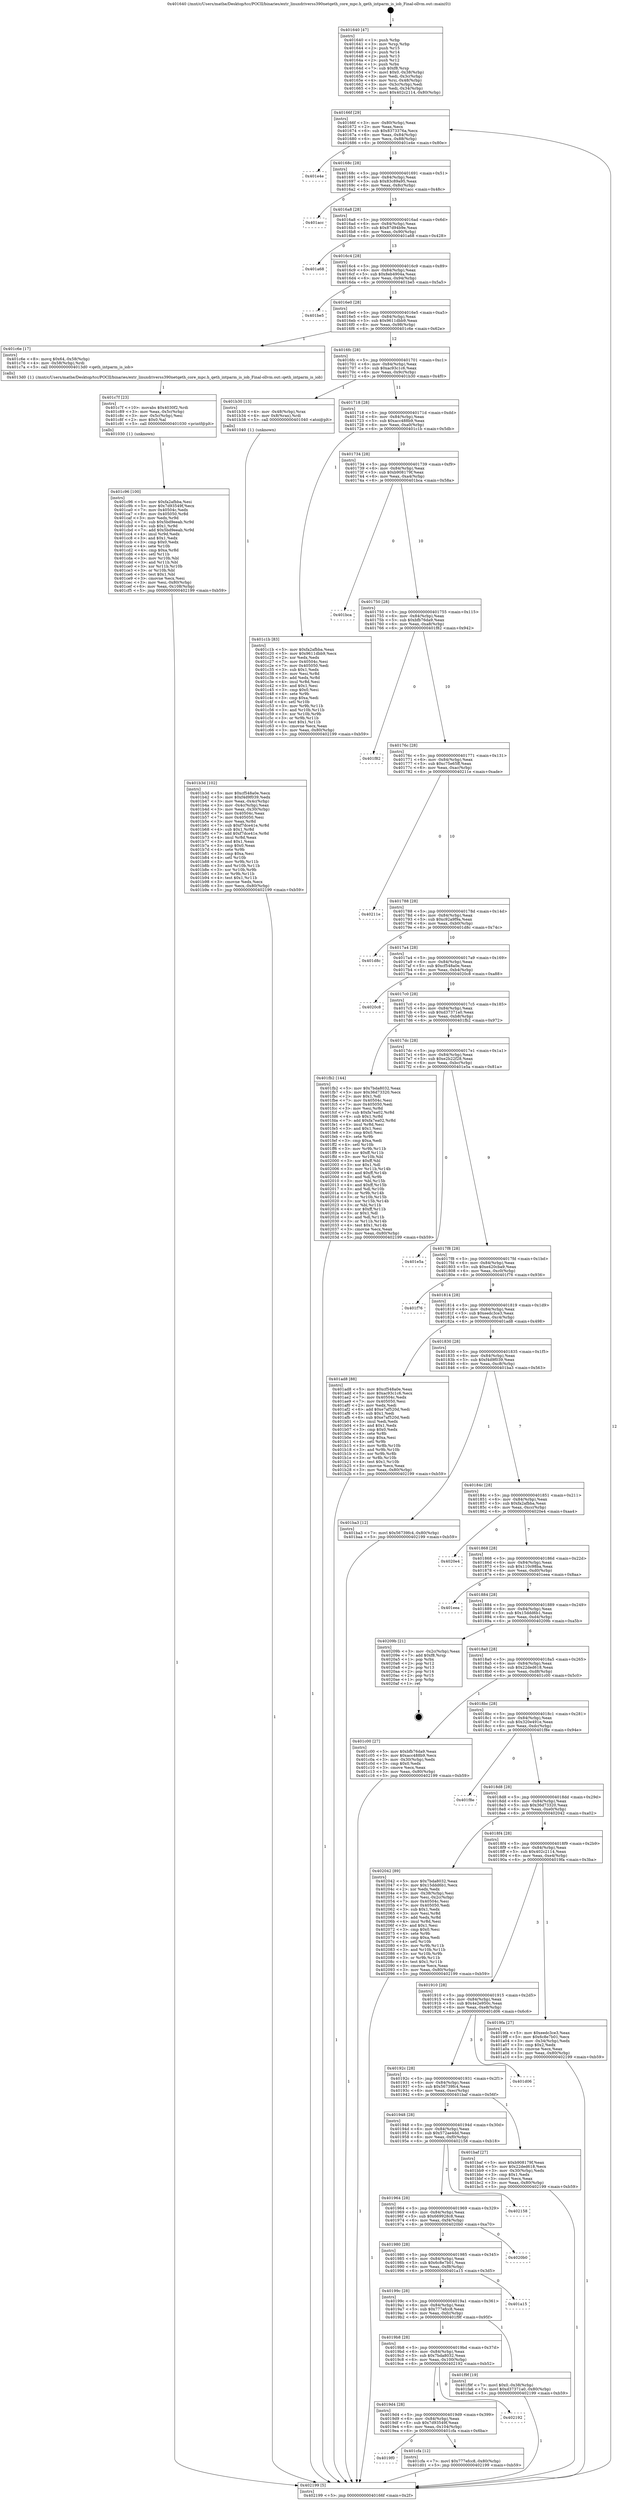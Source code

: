 digraph "0x401640" {
  label = "0x401640 (/mnt/c/Users/mathe/Desktop/tcc/POCII/binaries/extr_linuxdriverss390netqeth_core_mpc.h_qeth_intparm_is_iob_Final-ollvm.out::main(0))"
  labelloc = "t"
  node[shape=record]

  Entry [label="",width=0.3,height=0.3,shape=circle,fillcolor=black,style=filled]
  "0x40166f" [label="{
     0x40166f [29]\l
     | [instrs]\l
     &nbsp;&nbsp;0x40166f \<+3\>: mov -0x80(%rbp),%eax\l
     &nbsp;&nbsp;0x401672 \<+2\>: mov %eax,%ecx\l
     &nbsp;&nbsp;0x401674 \<+6\>: sub $0x8373376a,%ecx\l
     &nbsp;&nbsp;0x40167a \<+6\>: mov %eax,-0x84(%rbp)\l
     &nbsp;&nbsp;0x401680 \<+6\>: mov %ecx,-0x88(%rbp)\l
     &nbsp;&nbsp;0x401686 \<+6\>: je 0000000000401e4e \<main+0x80e\>\l
  }"]
  "0x401e4e" [label="{
     0x401e4e\l
  }", style=dashed]
  "0x40168c" [label="{
     0x40168c [28]\l
     | [instrs]\l
     &nbsp;&nbsp;0x40168c \<+5\>: jmp 0000000000401691 \<main+0x51\>\l
     &nbsp;&nbsp;0x401691 \<+6\>: mov -0x84(%rbp),%eax\l
     &nbsp;&nbsp;0x401697 \<+5\>: sub $0x83c89a95,%eax\l
     &nbsp;&nbsp;0x40169c \<+6\>: mov %eax,-0x8c(%rbp)\l
     &nbsp;&nbsp;0x4016a2 \<+6\>: je 0000000000401acc \<main+0x48c\>\l
  }"]
  Exit [label="",width=0.3,height=0.3,shape=circle,fillcolor=black,style=filled,peripheries=2]
  "0x401acc" [label="{
     0x401acc\l
  }", style=dashed]
  "0x4016a8" [label="{
     0x4016a8 [28]\l
     | [instrs]\l
     &nbsp;&nbsp;0x4016a8 \<+5\>: jmp 00000000004016ad \<main+0x6d\>\l
     &nbsp;&nbsp;0x4016ad \<+6\>: mov -0x84(%rbp),%eax\l
     &nbsp;&nbsp;0x4016b3 \<+5\>: sub $0x87d94b9e,%eax\l
     &nbsp;&nbsp;0x4016b8 \<+6\>: mov %eax,-0x90(%rbp)\l
     &nbsp;&nbsp;0x4016be \<+6\>: je 0000000000401a68 \<main+0x428\>\l
  }"]
  "0x4019f0" [label="{
     0x4019f0\l
  }", style=dashed]
  "0x401a68" [label="{
     0x401a68\l
  }", style=dashed]
  "0x4016c4" [label="{
     0x4016c4 [28]\l
     | [instrs]\l
     &nbsp;&nbsp;0x4016c4 \<+5\>: jmp 00000000004016c9 \<main+0x89\>\l
     &nbsp;&nbsp;0x4016c9 \<+6\>: mov -0x84(%rbp),%eax\l
     &nbsp;&nbsp;0x4016cf \<+5\>: sub $0x8eb4904a,%eax\l
     &nbsp;&nbsp;0x4016d4 \<+6\>: mov %eax,-0x94(%rbp)\l
     &nbsp;&nbsp;0x4016da \<+6\>: je 0000000000401be5 \<main+0x5a5\>\l
  }"]
  "0x401cfa" [label="{
     0x401cfa [12]\l
     | [instrs]\l
     &nbsp;&nbsp;0x401cfa \<+7\>: movl $0x777efcc8,-0x80(%rbp)\l
     &nbsp;&nbsp;0x401d01 \<+5\>: jmp 0000000000402199 \<main+0xb59\>\l
  }"]
  "0x401be5" [label="{
     0x401be5\l
  }", style=dashed]
  "0x4016e0" [label="{
     0x4016e0 [28]\l
     | [instrs]\l
     &nbsp;&nbsp;0x4016e0 \<+5\>: jmp 00000000004016e5 \<main+0xa5\>\l
     &nbsp;&nbsp;0x4016e5 \<+6\>: mov -0x84(%rbp),%eax\l
     &nbsp;&nbsp;0x4016eb \<+5\>: sub $0x9611dbb9,%eax\l
     &nbsp;&nbsp;0x4016f0 \<+6\>: mov %eax,-0x98(%rbp)\l
     &nbsp;&nbsp;0x4016f6 \<+6\>: je 0000000000401c6e \<main+0x62e\>\l
  }"]
  "0x4019d4" [label="{
     0x4019d4 [28]\l
     | [instrs]\l
     &nbsp;&nbsp;0x4019d4 \<+5\>: jmp 00000000004019d9 \<main+0x399\>\l
     &nbsp;&nbsp;0x4019d9 \<+6\>: mov -0x84(%rbp),%eax\l
     &nbsp;&nbsp;0x4019df \<+5\>: sub $0x7d93549f,%eax\l
     &nbsp;&nbsp;0x4019e4 \<+6\>: mov %eax,-0x104(%rbp)\l
     &nbsp;&nbsp;0x4019ea \<+6\>: je 0000000000401cfa \<main+0x6ba\>\l
  }"]
  "0x401c6e" [label="{
     0x401c6e [17]\l
     | [instrs]\l
     &nbsp;&nbsp;0x401c6e \<+8\>: movq $0x64,-0x58(%rbp)\l
     &nbsp;&nbsp;0x401c76 \<+4\>: mov -0x58(%rbp),%rdi\l
     &nbsp;&nbsp;0x401c7a \<+5\>: call 00000000004013d0 \<qeth_intparm_is_iob\>\l
     | [calls]\l
     &nbsp;&nbsp;0x4013d0 \{1\} (/mnt/c/Users/mathe/Desktop/tcc/POCII/binaries/extr_linuxdriverss390netqeth_core_mpc.h_qeth_intparm_is_iob_Final-ollvm.out::qeth_intparm_is_iob)\l
  }"]
  "0x4016fc" [label="{
     0x4016fc [28]\l
     | [instrs]\l
     &nbsp;&nbsp;0x4016fc \<+5\>: jmp 0000000000401701 \<main+0xc1\>\l
     &nbsp;&nbsp;0x401701 \<+6\>: mov -0x84(%rbp),%eax\l
     &nbsp;&nbsp;0x401707 \<+5\>: sub $0xac93c1c6,%eax\l
     &nbsp;&nbsp;0x40170c \<+6\>: mov %eax,-0x9c(%rbp)\l
     &nbsp;&nbsp;0x401712 \<+6\>: je 0000000000401b30 \<main+0x4f0\>\l
  }"]
  "0x402192" [label="{
     0x402192\l
  }", style=dashed]
  "0x401b30" [label="{
     0x401b30 [13]\l
     | [instrs]\l
     &nbsp;&nbsp;0x401b30 \<+4\>: mov -0x48(%rbp),%rax\l
     &nbsp;&nbsp;0x401b34 \<+4\>: mov 0x8(%rax),%rdi\l
     &nbsp;&nbsp;0x401b38 \<+5\>: call 0000000000401040 \<atoi@plt\>\l
     | [calls]\l
     &nbsp;&nbsp;0x401040 \{1\} (unknown)\l
  }"]
  "0x401718" [label="{
     0x401718 [28]\l
     | [instrs]\l
     &nbsp;&nbsp;0x401718 \<+5\>: jmp 000000000040171d \<main+0xdd\>\l
     &nbsp;&nbsp;0x40171d \<+6\>: mov -0x84(%rbp),%eax\l
     &nbsp;&nbsp;0x401723 \<+5\>: sub $0xacc488b9,%eax\l
     &nbsp;&nbsp;0x401728 \<+6\>: mov %eax,-0xa0(%rbp)\l
     &nbsp;&nbsp;0x40172e \<+6\>: je 0000000000401c1b \<main+0x5db\>\l
  }"]
  "0x4019b8" [label="{
     0x4019b8 [28]\l
     | [instrs]\l
     &nbsp;&nbsp;0x4019b8 \<+5\>: jmp 00000000004019bd \<main+0x37d\>\l
     &nbsp;&nbsp;0x4019bd \<+6\>: mov -0x84(%rbp),%eax\l
     &nbsp;&nbsp;0x4019c3 \<+5\>: sub $0x7bda8032,%eax\l
     &nbsp;&nbsp;0x4019c8 \<+6\>: mov %eax,-0x100(%rbp)\l
     &nbsp;&nbsp;0x4019ce \<+6\>: je 0000000000402192 \<main+0xb52\>\l
  }"]
  "0x401c1b" [label="{
     0x401c1b [83]\l
     | [instrs]\l
     &nbsp;&nbsp;0x401c1b \<+5\>: mov $0xfa2afbba,%eax\l
     &nbsp;&nbsp;0x401c20 \<+5\>: mov $0x9611dbb9,%ecx\l
     &nbsp;&nbsp;0x401c25 \<+2\>: xor %edx,%edx\l
     &nbsp;&nbsp;0x401c27 \<+7\>: mov 0x40504c,%esi\l
     &nbsp;&nbsp;0x401c2e \<+7\>: mov 0x405050,%edi\l
     &nbsp;&nbsp;0x401c35 \<+3\>: sub $0x1,%edx\l
     &nbsp;&nbsp;0x401c38 \<+3\>: mov %esi,%r8d\l
     &nbsp;&nbsp;0x401c3b \<+3\>: add %edx,%r8d\l
     &nbsp;&nbsp;0x401c3e \<+4\>: imul %r8d,%esi\l
     &nbsp;&nbsp;0x401c42 \<+3\>: and $0x1,%esi\l
     &nbsp;&nbsp;0x401c45 \<+3\>: cmp $0x0,%esi\l
     &nbsp;&nbsp;0x401c48 \<+4\>: sete %r9b\l
     &nbsp;&nbsp;0x401c4c \<+3\>: cmp $0xa,%edi\l
     &nbsp;&nbsp;0x401c4f \<+4\>: setl %r10b\l
     &nbsp;&nbsp;0x401c53 \<+3\>: mov %r9b,%r11b\l
     &nbsp;&nbsp;0x401c56 \<+3\>: and %r10b,%r11b\l
     &nbsp;&nbsp;0x401c59 \<+3\>: xor %r10b,%r9b\l
     &nbsp;&nbsp;0x401c5c \<+3\>: or %r9b,%r11b\l
     &nbsp;&nbsp;0x401c5f \<+4\>: test $0x1,%r11b\l
     &nbsp;&nbsp;0x401c63 \<+3\>: cmovne %ecx,%eax\l
     &nbsp;&nbsp;0x401c66 \<+3\>: mov %eax,-0x80(%rbp)\l
     &nbsp;&nbsp;0x401c69 \<+5\>: jmp 0000000000402199 \<main+0xb59\>\l
  }"]
  "0x401734" [label="{
     0x401734 [28]\l
     | [instrs]\l
     &nbsp;&nbsp;0x401734 \<+5\>: jmp 0000000000401739 \<main+0xf9\>\l
     &nbsp;&nbsp;0x401739 \<+6\>: mov -0x84(%rbp),%eax\l
     &nbsp;&nbsp;0x40173f \<+5\>: sub $0xb908179f,%eax\l
     &nbsp;&nbsp;0x401744 \<+6\>: mov %eax,-0xa4(%rbp)\l
     &nbsp;&nbsp;0x40174a \<+6\>: je 0000000000401bca \<main+0x58a\>\l
  }"]
  "0x401f9f" [label="{
     0x401f9f [19]\l
     | [instrs]\l
     &nbsp;&nbsp;0x401f9f \<+7\>: movl $0x0,-0x38(%rbp)\l
     &nbsp;&nbsp;0x401fa6 \<+7\>: movl $0xd37371a0,-0x80(%rbp)\l
     &nbsp;&nbsp;0x401fad \<+5\>: jmp 0000000000402199 \<main+0xb59\>\l
  }"]
  "0x401bca" [label="{
     0x401bca\l
  }", style=dashed]
  "0x401750" [label="{
     0x401750 [28]\l
     | [instrs]\l
     &nbsp;&nbsp;0x401750 \<+5\>: jmp 0000000000401755 \<main+0x115\>\l
     &nbsp;&nbsp;0x401755 \<+6\>: mov -0x84(%rbp),%eax\l
     &nbsp;&nbsp;0x40175b \<+5\>: sub $0xbfb76da9,%eax\l
     &nbsp;&nbsp;0x401760 \<+6\>: mov %eax,-0xa8(%rbp)\l
     &nbsp;&nbsp;0x401766 \<+6\>: je 0000000000401f82 \<main+0x942\>\l
  }"]
  "0x40199c" [label="{
     0x40199c [28]\l
     | [instrs]\l
     &nbsp;&nbsp;0x40199c \<+5\>: jmp 00000000004019a1 \<main+0x361\>\l
     &nbsp;&nbsp;0x4019a1 \<+6\>: mov -0x84(%rbp),%eax\l
     &nbsp;&nbsp;0x4019a7 \<+5\>: sub $0x777efcc8,%eax\l
     &nbsp;&nbsp;0x4019ac \<+6\>: mov %eax,-0xfc(%rbp)\l
     &nbsp;&nbsp;0x4019b2 \<+6\>: je 0000000000401f9f \<main+0x95f\>\l
  }"]
  "0x401f82" [label="{
     0x401f82\l
  }", style=dashed]
  "0x40176c" [label="{
     0x40176c [28]\l
     | [instrs]\l
     &nbsp;&nbsp;0x40176c \<+5\>: jmp 0000000000401771 \<main+0x131\>\l
     &nbsp;&nbsp;0x401771 \<+6\>: mov -0x84(%rbp),%eax\l
     &nbsp;&nbsp;0x401777 \<+5\>: sub $0xc75e65ff,%eax\l
     &nbsp;&nbsp;0x40177c \<+6\>: mov %eax,-0xac(%rbp)\l
     &nbsp;&nbsp;0x401782 \<+6\>: je 000000000040211e \<main+0xade\>\l
  }"]
  "0x401a15" [label="{
     0x401a15\l
  }", style=dashed]
  "0x40211e" [label="{
     0x40211e\l
  }", style=dashed]
  "0x401788" [label="{
     0x401788 [28]\l
     | [instrs]\l
     &nbsp;&nbsp;0x401788 \<+5\>: jmp 000000000040178d \<main+0x14d\>\l
     &nbsp;&nbsp;0x40178d \<+6\>: mov -0x84(%rbp),%eax\l
     &nbsp;&nbsp;0x401793 \<+5\>: sub $0xc92a9f9a,%eax\l
     &nbsp;&nbsp;0x401798 \<+6\>: mov %eax,-0xb0(%rbp)\l
     &nbsp;&nbsp;0x40179e \<+6\>: je 0000000000401d8c \<main+0x74c\>\l
  }"]
  "0x401980" [label="{
     0x401980 [28]\l
     | [instrs]\l
     &nbsp;&nbsp;0x401980 \<+5\>: jmp 0000000000401985 \<main+0x345\>\l
     &nbsp;&nbsp;0x401985 \<+6\>: mov -0x84(%rbp),%eax\l
     &nbsp;&nbsp;0x40198b \<+5\>: sub $0x6c8e7b01,%eax\l
     &nbsp;&nbsp;0x401990 \<+6\>: mov %eax,-0xf8(%rbp)\l
     &nbsp;&nbsp;0x401996 \<+6\>: je 0000000000401a15 \<main+0x3d5\>\l
  }"]
  "0x401d8c" [label="{
     0x401d8c\l
  }", style=dashed]
  "0x4017a4" [label="{
     0x4017a4 [28]\l
     | [instrs]\l
     &nbsp;&nbsp;0x4017a4 \<+5\>: jmp 00000000004017a9 \<main+0x169\>\l
     &nbsp;&nbsp;0x4017a9 \<+6\>: mov -0x84(%rbp),%eax\l
     &nbsp;&nbsp;0x4017af \<+5\>: sub $0xcf548a0e,%eax\l
     &nbsp;&nbsp;0x4017b4 \<+6\>: mov %eax,-0xb4(%rbp)\l
     &nbsp;&nbsp;0x4017ba \<+6\>: je 00000000004020c8 \<main+0xa88\>\l
  }"]
  "0x4020b0" [label="{
     0x4020b0\l
  }", style=dashed]
  "0x4020c8" [label="{
     0x4020c8\l
  }", style=dashed]
  "0x4017c0" [label="{
     0x4017c0 [28]\l
     | [instrs]\l
     &nbsp;&nbsp;0x4017c0 \<+5\>: jmp 00000000004017c5 \<main+0x185\>\l
     &nbsp;&nbsp;0x4017c5 \<+6\>: mov -0x84(%rbp),%eax\l
     &nbsp;&nbsp;0x4017cb \<+5\>: sub $0xd37371a0,%eax\l
     &nbsp;&nbsp;0x4017d0 \<+6\>: mov %eax,-0xb8(%rbp)\l
     &nbsp;&nbsp;0x4017d6 \<+6\>: je 0000000000401fb2 \<main+0x972\>\l
  }"]
  "0x401964" [label="{
     0x401964 [28]\l
     | [instrs]\l
     &nbsp;&nbsp;0x401964 \<+5\>: jmp 0000000000401969 \<main+0x329\>\l
     &nbsp;&nbsp;0x401969 \<+6\>: mov -0x84(%rbp),%eax\l
     &nbsp;&nbsp;0x40196f \<+5\>: sub $0x669928c8,%eax\l
     &nbsp;&nbsp;0x401974 \<+6\>: mov %eax,-0xf4(%rbp)\l
     &nbsp;&nbsp;0x40197a \<+6\>: je 00000000004020b0 \<main+0xa70\>\l
  }"]
  "0x401fb2" [label="{
     0x401fb2 [144]\l
     | [instrs]\l
     &nbsp;&nbsp;0x401fb2 \<+5\>: mov $0x7bda8032,%eax\l
     &nbsp;&nbsp;0x401fb7 \<+5\>: mov $0x36d73320,%ecx\l
     &nbsp;&nbsp;0x401fbc \<+2\>: mov $0x1,%dl\l
     &nbsp;&nbsp;0x401fbe \<+7\>: mov 0x40504c,%esi\l
     &nbsp;&nbsp;0x401fc5 \<+7\>: mov 0x405050,%edi\l
     &nbsp;&nbsp;0x401fcc \<+3\>: mov %esi,%r8d\l
     &nbsp;&nbsp;0x401fcf \<+7\>: sub $0xfa7ea02,%r8d\l
     &nbsp;&nbsp;0x401fd6 \<+4\>: sub $0x1,%r8d\l
     &nbsp;&nbsp;0x401fda \<+7\>: add $0xfa7ea02,%r8d\l
     &nbsp;&nbsp;0x401fe1 \<+4\>: imul %r8d,%esi\l
     &nbsp;&nbsp;0x401fe5 \<+3\>: and $0x1,%esi\l
     &nbsp;&nbsp;0x401fe8 \<+3\>: cmp $0x0,%esi\l
     &nbsp;&nbsp;0x401feb \<+4\>: sete %r9b\l
     &nbsp;&nbsp;0x401fef \<+3\>: cmp $0xa,%edi\l
     &nbsp;&nbsp;0x401ff2 \<+4\>: setl %r10b\l
     &nbsp;&nbsp;0x401ff6 \<+3\>: mov %r9b,%r11b\l
     &nbsp;&nbsp;0x401ff9 \<+4\>: xor $0xff,%r11b\l
     &nbsp;&nbsp;0x401ffd \<+3\>: mov %r10b,%bl\l
     &nbsp;&nbsp;0x402000 \<+3\>: xor $0xff,%bl\l
     &nbsp;&nbsp;0x402003 \<+3\>: xor $0x1,%dl\l
     &nbsp;&nbsp;0x402006 \<+3\>: mov %r11b,%r14b\l
     &nbsp;&nbsp;0x402009 \<+4\>: and $0xff,%r14b\l
     &nbsp;&nbsp;0x40200d \<+3\>: and %dl,%r9b\l
     &nbsp;&nbsp;0x402010 \<+3\>: mov %bl,%r15b\l
     &nbsp;&nbsp;0x402013 \<+4\>: and $0xff,%r15b\l
     &nbsp;&nbsp;0x402017 \<+3\>: and %dl,%r10b\l
     &nbsp;&nbsp;0x40201a \<+3\>: or %r9b,%r14b\l
     &nbsp;&nbsp;0x40201d \<+3\>: or %r10b,%r15b\l
     &nbsp;&nbsp;0x402020 \<+3\>: xor %r15b,%r14b\l
     &nbsp;&nbsp;0x402023 \<+3\>: or %bl,%r11b\l
     &nbsp;&nbsp;0x402026 \<+4\>: xor $0xff,%r11b\l
     &nbsp;&nbsp;0x40202a \<+3\>: or $0x1,%dl\l
     &nbsp;&nbsp;0x40202d \<+3\>: and %dl,%r11b\l
     &nbsp;&nbsp;0x402030 \<+3\>: or %r11b,%r14b\l
     &nbsp;&nbsp;0x402033 \<+4\>: test $0x1,%r14b\l
     &nbsp;&nbsp;0x402037 \<+3\>: cmovne %ecx,%eax\l
     &nbsp;&nbsp;0x40203a \<+3\>: mov %eax,-0x80(%rbp)\l
     &nbsp;&nbsp;0x40203d \<+5\>: jmp 0000000000402199 \<main+0xb59\>\l
  }"]
  "0x4017dc" [label="{
     0x4017dc [28]\l
     | [instrs]\l
     &nbsp;&nbsp;0x4017dc \<+5\>: jmp 00000000004017e1 \<main+0x1a1\>\l
     &nbsp;&nbsp;0x4017e1 \<+6\>: mov -0x84(%rbp),%eax\l
     &nbsp;&nbsp;0x4017e7 \<+5\>: sub $0xe2b22f28,%eax\l
     &nbsp;&nbsp;0x4017ec \<+6\>: mov %eax,-0xbc(%rbp)\l
     &nbsp;&nbsp;0x4017f2 \<+6\>: je 0000000000401e5a \<main+0x81a\>\l
  }"]
  "0x402158" [label="{
     0x402158\l
  }", style=dashed]
  "0x401e5a" [label="{
     0x401e5a\l
  }", style=dashed]
  "0x4017f8" [label="{
     0x4017f8 [28]\l
     | [instrs]\l
     &nbsp;&nbsp;0x4017f8 \<+5\>: jmp 00000000004017fd \<main+0x1bd\>\l
     &nbsp;&nbsp;0x4017fd \<+6\>: mov -0x84(%rbp),%eax\l
     &nbsp;&nbsp;0x401803 \<+5\>: sub $0xe420cba9,%eax\l
     &nbsp;&nbsp;0x401808 \<+6\>: mov %eax,-0xc0(%rbp)\l
     &nbsp;&nbsp;0x40180e \<+6\>: je 0000000000401f76 \<main+0x936\>\l
  }"]
  "0x401c96" [label="{
     0x401c96 [100]\l
     | [instrs]\l
     &nbsp;&nbsp;0x401c96 \<+5\>: mov $0xfa2afbba,%esi\l
     &nbsp;&nbsp;0x401c9b \<+5\>: mov $0x7d93549f,%ecx\l
     &nbsp;&nbsp;0x401ca0 \<+7\>: mov 0x40504c,%edx\l
     &nbsp;&nbsp;0x401ca7 \<+8\>: mov 0x405050,%r8d\l
     &nbsp;&nbsp;0x401caf \<+3\>: mov %edx,%r9d\l
     &nbsp;&nbsp;0x401cb2 \<+7\>: sub $0x5bd9eeab,%r9d\l
     &nbsp;&nbsp;0x401cb9 \<+4\>: sub $0x1,%r9d\l
     &nbsp;&nbsp;0x401cbd \<+7\>: add $0x5bd9eeab,%r9d\l
     &nbsp;&nbsp;0x401cc4 \<+4\>: imul %r9d,%edx\l
     &nbsp;&nbsp;0x401cc8 \<+3\>: and $0x1,%edx\l
     &nbsp;&nbsp;0x401ccb \<+3\>: cmp $0x0,%edx\l
     &nbsp;&nbsp;0x401cce \<+4\>: sete %r10b\l
     &nbsp;&nbsp;0x401cd2 \<+4\>: cmp $0xa,%r8d\l
     &nbsp;&nbsp;0x401cd6 \<+4\>: setl %r11b\l
     &nbsp;&nbsp;0x401cda \<+3\>: mov %r10b,%bl\l
     &nbsp;&nbsp;0x401cdd \<+3\>: and %r11b,%bl\l
     &nbsp;&nbsp;0x401ce0 \<+3\>: xor %r11b,%r10b\l
     &nbsp;&nbsp;0x401ce3 \<+3\>: or %r10b,%bl\l
     &nbsp;&nbsp;0x401ce6 \<+3\>: test $0x1,%bl\l
     &nbsp;&nbsp;0x401ce9 \<+3\>: cmovne %ecx,%esi\l
     &nbsp;&nbsp;0x401cec \<+3\>: mov %esi,-0x80(%rbp)\l
     &nbsp;&nbsp;0x401cef \<+6\>: mov %eax,-0x108(%rbp)\l
     &nbsp;&nbsp;0x401cf5 \<+5\>: jmp 0000000000402199 \<main+0xb59\>\l
  }"]
  "0x401f76" [label="{
     0x401f76\l
  }", style=dashed]
  "0x401814" [label="{
     0x401814 [28]\l
     | [instrs]\l
     &nbsp;&nbsp;0x401814 \<+5\>: jmp 0000000000401819 \<main+0x1d9\>\l
     &nbsp;&nbsp;0x401819 \<+6\>: mov -0x84(%rbp),%eax\l
     &nbsp;&nbsp;0x40181f \<+5\>: sub $0xeedc3ce3,%eax\l
     &nbsp;&nbsp;0x401824 \<+6\>: mov %eax,-0xc4(%rbp)\l
     &nbsp;&nbsp;0x40182a \<+6\>: je 0000000000401ad8 \<main+0x498\>\l
  }"]
  "0x401c7f" [label="{
     0x401c7f [23]\l
     | [instrs]\l
     &nbsp;&nbsp;0x401c7f \<+10\>: movabs $0x4030f2,%rdi\l
     &nbsp;&nbsp;0x401c89 \<+3\>: mov %eax,-0x5c(%rbp)\l
     &nbsp;&nbsp;0x401c8c \<+3\>: mov -0x5c(%rbp),%esi\l
     &nbsp;&nbsp;0x401c8f \<+2\>: mov $0x0,%al\l
     &nbsp;&nbsp;0x401c91 \<+5\>: call 0000000000401030 \<printf@plt\>\l
     | [calls]\l
     &nbsp;&nbsp;0x401030 \{1\} (unknown)\l
  }"]
  "0x401ad8" [label="{
     0x401ad8 [88]\l
     | [instrs]\l
     &nbsp;&nbsp;0x401ad8 \<+5\>: mov $0xcf548a0e,%eax\l
     &nbsp;&nbsp;0x401add \<+5\>: mov $0xac93c1c6,%ecx\l
     &nbsp;&nbsp;0x401ae2 \<+7\>: mov 0x40504c,%edx\l
     &nbsp;&nbsp;0x401ae9 \<+7\>: mov 0x405050,%esi\l
     &nbsp;&nbsp;0x401af0 \<+2\>: mov %edx,%edi\l
     &nbsp;&nbsp;0x401af2 \<+6\>: add $0xe7af520d,%edi\l
     &nbsp;&nbsp;0x401af8 \<+3\>: sub $0x1,%edi\l
     &nbsp;&nbsp;0x401afb \<+6\>: sub $0xe7af520d,%edi\l
     &nbsp;&nbsp;0x401b01 \<+3\>: imul %edi,%edx\l
     &nbsp;&nbsp;0x401b04 \<+3\>: and $0x1,%edx\l
     &nbsp;&nbsp;0x401b07 \<+3\>: cmp $0x0,%edx\l
     &nbsp;&nbsp;0x401b0a \<+4\>: sete %r8b\l
     &nbsp;&nbsp;0x401b0e \<+3\>: cmp $0xa,%esi\l
     &nbsp;&nbsp;0x401b11 \<+4\>: setl %r9b\l
     &nbsp;&nbsp;0x401b15 \<+3\>: mov %r8b,%r10b\l
     &nbsp;&nbsp;0x401b18 \<+3\>: and %r9b,%r10b\l
     &nbsp;&nbsp;0x401b1b \<+3\>: xor %r9b,%r8b\l
     &nbsp;&nbsp;0x401b1e \<+3\>: or %r8b,%r10b\l
     &nbsp;&nbsp;0x401b21 \<+4\>: test $0x1,%r10b\l
     &nbsp;&nbsp;0x401b25 \<+3\>: cmovne %ecx,%eax\l
     &nbsp;&nbsp;0x401b28 \<+3\>: mov %eax,-0x80(%rbp)\l
     &nbsp;&nbsp;0x401b2b \<+5\>: jmp 0000000000402199 \<main+0xb59\>\l
  }"]
  "0x401830" [label="{
     0x401830 [28]\l
     | [instrs]\l
     &nbsp;&nbsp;0x401830 \<+5\>: jmp 0000000000401835 \<main+0x1f5\>\l
     &nbsp;&nbsp;0x401835 \<+6\>: mov -0x84(%rbp),%eax\l
     &nbsp;&nbsp;0x40183b \<+5\>: sub $0xf4d9f039,%eax\l
     &nbsp;&nbsp;0x401840 \<+6\>: mov %eax,-0xc8(%rbp)\l
     &nbsp;&nbsp;0x401846 \<+6\>: je 0000000000401ba3 \<main+0x563\>\l
  }"]
  "0x401948" [label="{
     0x401948 [28]\l
     | [instrs]\l
     &nbsp;&nbsp;0x401948 \<+5\>: jmp 000000000040194d \<main+0x30d\>\l
     &nbsp;&nbsp;0x40194d \<+6\>: mov -0x84(%rbp),%eax\l
     &nbsp;&nbsp;0x401953 \<+5\>: sub $0x572ae4dd,%eax\l
     &nbsp;&nbsp;0x401958 \<+6\>: mov %eax,-0xf0(%rbp)\l
     &nbsp;&nbsp;0x40195e \<+6\>: je 0000000000402158 \<main+0xb18\>\l
  }"]
  "0x401ba3" [label="{
     0x401ba3 [12]\l
     | [instrs]\l
     &nbsp;&nbsp;0x401ba3 \<+7\>: movl $0x56739fc4,-0x80(%rbp)\l
     &nbsp;&nbsp;0x401baa \<+5\>: jmp 0000000000402199 \<main+0xb59\>\l
  }"]
  "0x40184c" [label="{
     0x40184c [28]\l
     | [instrs]\l
     &nbsp;&nbsp;0x40184c \<+5\>: jmp 0000000000401851 \<main+0x211\>\l
     &nbsp;&nbsp;0x401851 \<+6\>: mov -0x84(%rbp),%eax\l
     &nbsp;&nbsp;0x401857 \<+5\>: sub $0xfa2afbba,%eax\l
     &nbsp;&nbsp;0x40185c \<+6\>: mov %eax,-0xcc(%rbp)\l
     &nbsp;&nbsp;0x401862 \<+6\>: je 00000000004020e4 \<main+0xaa4\>\l
  }"]
  "0x401baf" [label="{
     0x401baf [27]\l
     | [instrs]\l
     &nbsp;&nbsp;0x401baf \<+5\>: mov $0xb908179f,%eax\l
     &nbsp;&nbsp;0x401bb4 \<+5\>: mov $0x22ded618,%ecx\l
     &nbsp;&nbsp;0x401bb9 \<+3\>: mov -0x30(%rbp),%edx\l
     &nbsp;&nbsp;0x401bbc \<+3\>: cmp $0x1,%edx\l
     &nbsp;&nbsp;0x401bbf \<+3\>: cmovl %ecx,%eax\l
     &nbsp;&nbsp;0x401bc2 \<+3\>: mov %eax,-0x80(%rbp)\l
     &nbsp;&nbsp;0x401bc5 \<+5\>: jmp 0000000000402199 \<main+0xb59\>\l
  }"]
  "0x4020e4" [label="{
     0x4020e4\l
  }", style=dashed]
  "0x401868" [label="{
     0x401868 [28]\l
     | [instrs]\l
     &nbsp;&nbsp;0x401868 \<+5\>: jmp 000000000040186d \<main+0x22d\>\l
     &nbsp;&nbsp;0x40186d \<+6\>: mov -0x84(%rbp),%eax\l
     &nbsp;&nbsp;0x401873 \<+5\>: sub $0x110c98ba,%eax\l
     &nbsp;&nbsp;0x401878 \<+6\>: mov %eax,-0xd0(%rbp)\l
     &nbsp;&nbsp;0x40187e \<+6\>: je 0000000000401eea \<main+0x8aa\>\l
  }"]
  "0x40192c" [label="{
     0x40192c [28]\l
     | [instrs]\l
     &nbsp;&nbsp;0x40192c \<+5\>: jmp 0000000000401931 \<main+0x2f1\>\l
     &nbsp;&nbsp;0x401931 \<+6\>: mov -0x84(%rbp),%eax\l
     &nbsp;&nbsp;0x401937 \<+5\>: sub $0x56739fc4,%eax\l
     &nbsp;&nbsp;0x40193c \<+6\>: mov %eax,-0xec(%rbp)\l
     &nbsp;&nbsp;0x401942 \<+6\>: je 0000000000401baf \<main+0x56f\>\l
  }"]
  "0x401eea" [label="{
     0x401eea\l
  }", style=dashed]
  "0x401884" [label="{
     0x401884 [28]\l
     | [instrs]\l
     &nbsp;&nbsp;0x401884 \<+5\>: jmp 0000000000401889 \<main+0x249\>\l
     &nbsp;&nbsp;0x401889 \<+6\>: mov -0x84(%rbp),%eax\l
     &nbsp;&nbsp;0x40188f \<+5\>: sub $0x15ddd6b1,%eax\l
     &nbsp;&nbsp;0x401894 \<+6\>: mov %eax,-0xd4(%rbp)\l
     &nbsp;&nbsp;0x40189a \<+6\>: je 000000000040209b \<main+0xa5b\>\l
  }"]
  "0x401d06" [label="{
     0x401d06\l
  }", style=dashed]
  "0x40209b" [label="{
     0x40209b [21]\l
     | [instrs]\l
     &nbsp;&nbsp;0x40209b \<+3\>: mov -0x2c(%rbp),%eax\l
     &nbsp;&nbsp;0x40209e \<+7\>: add $0xf8,%rsp\l
     &nbsp;&nbsp;0x4020a5 \<+1\>: pop %rbx\l
     &nbsp;&nbsp;0x4020a6 \<+2\>: pop %r12\l
     &nbsp;&nbsp;0x4020a8 \<+2\>: pop %r13\l
     &nbsp;&nbsp;0x4020aa \<+2\>: pop %r14\l
     &nbsp;&nbsp;0x4020ac \<+2\>: pop %r15\l
     &nbsp;&nbsp;0x4020ae \<+1\>: pop %rbp\l
     &nbsp;&nbsp;0x4020af \<+1\>: ret\l
  }"]
  "0x4018a0" [label="{
     0x4018a0 [28]\l
     | [instrs]\l
     &nbsp;&nbsp;0x4018a0 \<+5\>: jmp 00000000004018a5 \<main+0x265\>\l
     &nbsp;&nbsp;0x4018a5 \<+6\>: mov -0x84(%rbp),%eax\l
     &nbsp;&nbsp;0x4018ab \<+5\>: sub $0x22ded618,%eax\l
     &nbsp;&nbsp;0x4018b0 \<+6\>: mov %eax,-0xd8(%rbp)\l
     &nbsp;&nbsp;0x4018b6 \<+6\>: je 0000000000401c00 \<main+0x5c0\>\l
  }"]
  "0x401b3d" [label="{
     0x401b3d [102]\l
     | [instrs]\l
     &nbsp;&nbsp;0x401b3d \<+5\>: mov $0xcf548a0e,%ecx\l
     &nbsp;&nbsp;0x401b42 \<+5\>: mov $0xf4d9f039,%edx\l
     &nbsp;&nbsp;0x401b47 \<+3\>: mov %eax,-0x4c(%rbp)\l
     &nbsp;&nbsp;0x401b4a \<+3\>: mov -0x4c(%rbp),%eax\l
     &nbsp;&nbsp;0x401b4d \<+3\>: mov %eax,-0x30(%rbp)\l
     &nbsp;&nbsp;0x401b50 \<+7\>: mov 0x40504c,%eax\l
     &nbsp;&nbsp;0x401b57 \<+7\>: mov 0x405050,%esi\l
     &nbsp;&nbsp;0x401b5e \<+3\>: mov %eax,%r8d\l
     &nbsp;&nbsp;0x401b61 \<+7\>: sub $0xf7dce41e,%r8d\l
     &nbsp;&nbsp;0x401b68 \<+4\>: sub $0x1,%r8d\l
     &nbsp;&nbsp;0x401b6c \<+7\>: add $0xf7dce41e,%r8d\l
     &nbsp;&nbsp;0x401b73 \<+4\>: imul %r8d,%eax\l
     &nbsp;&nbsp;0x401b77 \<+3\>: and $0x1,%eax\l
     &nbsp;&nbsp;0x401b7a \<+3\>: cmp $0x0,%eax\l
     &nbsp;&nbsp;0x401b7d \<+4\>: sete %r9b\l
     &nbsp;&nbsp;0x401b81 \<+3\>: cmp $0xa,%esi\l
     &nbsp;&nbsp;0x401b84 \<+4\>: setl %r10b\l
     &nbsp;&nbsp;0x401b88 \<+3\>: mov %r9b,%r11b\l
     &nbsp;&nbsp;0x401b8b \<+3\>: and %r10b,%r11b\l
     &nbsp;&nbsp;0x401b8e \<+3\>: xor %r10b,%r9b\l
     &nbsp;&nbsp;0x401b91 \<+3\>: or %r9b,%r11b\l
     &nbsp;&nbsp;0x401b94 \<+4\>: test $0x1,%r11b\l
     &nbsp;&nbsp;0x401b98 \<+3\>: cmovne %edx,%ecx\l
     &nbsp;&nbsp;0x401b9b \<+3\>: mov %ecx,-0x80(%rbp)\l
     &nbsp;&nbsp;0x401b9e \<+5\>: jmp 0000000000402199 \<main+0xb59\>\l
  }"]
  "0x401c00" [label="{
     0x401c00 [27]\l
     | [instrs]\l
     &nbsp;&nbsp;0x401c00 \<+5\>: mov $0xbfb76da9,%eax\l
     &nbsp;&nbsp;0x401c05 \<+5\>: mov $0xacc488b9,%ecx\l
     &nbsp;&nbsp;0x401c0a \<+3\>: mov -0x30(%rbp),%edx\l
     &nbsp;&nbsp;0x401c0d \<+3\>: cmp $0x0,%edx\l
     &nbsp;&nbsp;0x401c10 \<+3\>: cmove %ecx,%eax\l
     &nbsp;&nbsp;0x401c13 \<+3\>: mov %eax,-0x80(%rbp)\l
     &nbsp;&nbsp;0x401c16 \<+5\>: jmp 0000000000402199 \<main+0xb59\>\l
  }"]
  "0x4018bc" [label="{
     0x4018bc [28]\l
     | [instrs]\l
     &nbsp;&nbsp;0x4018bc \<+5\>: jmp 00000000004018c1 \<main+0x281\>\l
     &nbsp;&nbsp;0x4018c1 \<+6\>: mov -0x84(%rbp),%eax\l
     &nbsp;&nbsp;0x4018c7 \<+5\>: sub $0x320e491e,%eax\l
     &nbsp;&nbsp;0x4018cc \<+6\>: mov %eax,-0xdc(%rbp)\l
     &nbsp;&nbsp;0x4018d2 \<+6\>: je 0000000000401f8e \<main+0x94e\>\l
  }"]
  "0x401640" [label="{
     0x401640 [47]\l
     | [instrs]\l
     &nbsp;&nbsp;0x401640 \<+1\>: push %rbp\l
     &nbsp;&nbsp;0x401641 \<+3\>: mov %rsp,%rbp\l
     &nbsp;&nbsp;0x401644 \<+2\>: push %r15\l
     &nbsp;&nbsp;0x401646 \<+2\>: push %r14\l
     &nbsp;&nbsp;0x401648 \<+2\>: push %r13\l
     &nbsp;&nbsp;0x40164a \<+2\>: push %r12\l
     &nbsp;&nbsp;0x40164c \<+1\>: push %rbx\l
     &nbsp;&nbsp;0x40164d \<+7\>: sub $0xf8,%rsp\l
     &nbsp;&nbsp;0x401654 \<+7\>: movl $0x0,-0x38(%rbp)\l
     &nbsp;&nbsp;0x40165b \<+3\>: mov %edi,-0x3c(%rbp)\l
     &nbsp;&nbsp;0x40165e \<+4\>: mov %rsi,-0x48(%rbp)\l
     &nbsp;&nbsp;0x401662 \<+3\>: mov -0x3c(%rbp),%edi\l
     &nbsp;&nbsp;0x401665 \<+3\>: mov %edi,-0x34(%rbp)\l
     &nbsp;&nbsp;0x401668 \<+7\>: movl $0x402c2114,-0x80(%rbp)\l
  }"]
  "0x401f8e" [label="{
     0x401f8e\l
  }", style=dashed]
  "0x4018d8" [label="{
     0x4018d8 [28]\l
     | [instrs]\l
     &nbsp;&nbsp;0x4018d8 \<+5\>: jmp 00000000004018dd \<main+0x29d\>\l
     &nbsp;&nbsp;0x4018dd \<+6\>: mov -0x84(%rbp),%eax\l
     &nbsp;&nbsp;0x4018e3 \<+5\>: sub $0x36d73320,%eax\l
     &nbsp;&nbsp;0x4018e8 \<+6\>: mov %eax,-0xe0(%rbp)\l
     &nbsp;&nbsp;0x4018ee \<+6\>: je 0000000000402042 \<main+0xa02\>\l
  }"]
  "0x402199" [label="{
     0x402199 [5]\l
     | [instrs]\l
     &nbsp;&nbsp;0x402199 \<+5\>: jmp 000000000040166f \<main+0x2f\>\l
  }"]
  "0x402042" [label="{
     0x402042 [89]\l
     | [instrs]\l
     &nbsp;&nbsp;0x402042 \<+5\>: mov $0x7bda8032,%eax\l
     &nbsp;&nbsp;0x402047 \<+5\>: mov $0x15ddd6b1,%ecx\l
     &nbsp;&nbsp;0x40204c \<+2\>: xor %edx,%edx\l
     &nbsp;&nbsp;0x40204e \<+3\>: mov -0x38(%rbp),%esi\l
     &nbsp;&nbsp;0x402051 \<+3\>: mov %esi,-0x2c(%rbp)\l
     &nbsp;&nbsp;0x402054 \<+7\>: mov 0x40504c,%esi\l
     &nbsp;&nbsp;0x40205b \<+7\>: mov 0x405050,%edi\l
     &nbsp;&nbsp;0x402062 \<+3\>: sub $0x1,%edx\l
     &nbsp;&nbsp;0x402065 \<+3\>: mov %esi,%r8d\l
     &nbsp;&nbsp;0x402068 \<+3\>: add %edx,%r8d\l
     &nbsp;&nbsp;0x40206b \<+4\>: imul %r8d,%esi\l
     &nbsp;&nbsp;0x40206f \<+3\>: and $0x1,%esi\l
     &nbsp;&nbsp;0x402072 \<+3\>: cmp $0x0,%esi\l
     &nbsp;&nbsp;0x402075 \<+4\>: sete %r9b\l
     &nbsp;&nbsp;0x402079 \<+3\>: cmp $0xa,%edi\l
     &nbsp;&nbsp;0x40207c \<+4\>: setl %r10b\l
     &nbsp;&nbsp;0x402080 \<+3\>: mov %r9b,%r11b\l
     &nbsp;&nbsp;0x402083 \<+3\>: and %r10b,%r11b\l
     &nbsp;&nbsp;0x402086 \<+3\>: xor %r10b,%r9b\l
     &nbsp;&nbsp;0x402089 \<+3\>: or %r9b,%r11b\l
     &nbsp;&nbsp;0x40208c \<+4\>: test $0x1,%r11b\l
     &nbsp;&nbsp;0x402090 \<+3\>: cmovne %ecx,%eax\l
     &nbsp;&nbsp;0x402093 \<+3\>: mov %eax,-0x80(%rbp)\l
     &nbsp;&nbsp;0x402096 \<+5\>: jmp 0000000000402199 \<main+0xb59\>\l
  }"]
  "0x4018f4" [label="{
     0x4018f4 [28]\l
     | [instrs]\l
     &nbsp;&nbsp;0x4018f4 \<+5\>: jmp 00000000004018f9 \<main+0x2b9\>\l
     &nbsp;&nbsp;0x4018f9 \<+6\>: mov -0x84(%rbp),%eax\l
     &nbsp;&nbsp;0x4018ff \<+5\>: sub $0x402c2114,%eax\l
     &nbsp;&nbsp;0x401904 \<+6\>: mov %eax,-0xe4(%rbp)\l
     &nbsp;&nbsp;0x40190a \<+6\>: je 00000000004019fa \<main+0x3ba\>\l
  }"]
  "0x401910" [label="{
     0x401910 [28]\l
     | [instrs]\l
     &nbsp;&nbsp;0x401910 \<+5\>: jmp 0000000000401915 \<main+0x2d5\>\l
     &nbsp;&nbsp;0x401915 \<+6\>: mov -0x84(%rbp),%eax\l
     &nbsp;&nbsp;0x40191b \<+5\>: sub $0x4e2e950c,%eax\l
     &nbsp;&nbsp;0x401920 \<+6\>: mov %eax,-0xe8(%rbp)\l
     &nbsp;&nbsp;0x401926 \<+6\>: je 0000000000401d06 \<main+0x6c6\>\l
  }"]
  "0x4019fa" [label="{
     0x4019fa [27]\l
     | [instrs]\l
     &nbsp;&nbsp;0x4019fa \<+5\>: mov $0xeedc3ce3,%eax\l
     &nbsp;&nbsp;0x4019ff \<+5\>: mov $0x6c8e7b01,%ecx\l
     &nbsp;&nbsp;0x401a04 \<+3\>: mov -0x34(%rbp),%edx\l
     &nbsp;&nbsp;0x401a07 \<+3\>: cmp $0x2,%edx\l
     &nbsp;&nbsp;0x401a0a \<+3\>: cmovne %ecx,%eax\l
     &nbsp;&nbsp;0x401a0d \<+3\>: mov %eax,-0x80(%rbp)\l
     &nbsp;&nbsp;0x401a10 \<+5\>: jmp 0000000000402199 \<main+0xb59\>\l
  }"]
  Entry -> "0x401640" [label=" 1"]
  "0x40166f" -> "0x401e4e" [label=" 0"]
  "0x40166f" -> "0x40168c" [label=" 13"]
  "0x40209b" -> Exit [label=" 1"]
  "0x40168c" -> "0x401acc" [label=" 0"]
  "0x40168c" -> "0x4016a8" [label=" 13"]
  "0x402042" -> "0x402199" [label=" 1"]
  "0x4016a8" -> "0x401a68" [label=" 0"]
  "0x4016a8" -> "0x4016c4" [label=" 13"]
  "0x401fb2" -> "0x402199" [label=" 1"]
  "0x4016c4" -> "0x401be5" [label=" 0"]
  "0x4016c4" -> "0x4016e0" [label=" 13"]
  "0x401f9f" -> "0x402199" [label=" 1"]
  "0x4016e0" -> "0x401c6e" [label=" 1"]
  "0x4016e0" -> "0x4016fc" [label=" 12"]
  "0x4019d4" -> "0x4019f0" [label=" 0"]
  "0x4016fc" -> "0x401b30" [label=" 1"]
  "0x4016fc" -> "0x401718" [label=" 11"]
  "0x4019d4" -> "0x401cfa" [label=" 1"]
  "0x401718" -> "0x401c1b" [label=" 1"]
  "0x401718" -> "0x401734" [label=" 10"]
  "0x4019b8" -> "0x4019d4" [label=" 1"]
  "0x401734" -> "0x401bca" [label=" 0"]
  "0x401734" -> "0x401750" [label=" 10"]
  "0x4019b8" -> "0x402192" [label=" 0"]
  "0x401750" -> "0x401f82" [label=" 0"]
  "0x401750" -> "0x40176c" [label=" 10"]
  "0x40199c" -> "0x4019b8" [label=" 1"]
  "0x40176c" -> "0x40211e" [label=" 0"]
  "0x40176c" -> "0x401788" [label=" 10"]
  "0x40199c" -> "0x401f9f" [label=" 1"]
  "0x401788" -> "0x401d8c" [label=" 0"]
  "0x401788" -> "0x4017a4" [label=" 10"]
  "0x401980" -> "0x40199c" [label=" 2"]
  "0x4017a4" -> "0x4020c8" [label=" 0"]
  "0x4017a4" -> "0x4017c0" [label=" 10"]
  "0x401980" -> "0x401a15" [label=" 0"]
  "0x4017c0" -> "0x401fb2" [label=" 1"]
  "0x4017c0" -> "0x4017dc" [label=" 9"]
  "0x401964" -> "0x401980" [label=" 2"]
  "0x4017dc" -> "0x401e5a" [label=" 0"]
  "0x4017dc" -> "0x4017f8" [label=" 9"]
  "0x401964" -> "0x4020b0" [label=" 0"]
  "0x4017f8" -> "0x401f76" [label=" 0"]
  "0x4017f8" -> "0x401814" [label=" 9"]
  "0x401948" -> "0x401964" [label=" 2"]
  "0x401814" -> "0x401ad8" [label=" 1"]
  "0x401814" -> "0x401830" [label=" 8"]
  "0x401948" -> "0x402158" [label=" 0"]
  "0x401830" -> "0x401ba3" [label=" 1"]
  "0x401830" -> "0x40184c" [label=" 7"]
  "0x401cfa" -> "0x402199" [label=" 1"]
  "0x40184c" -> "0x4020e4" [label=" 0"]
  "0x40184c" -> "0x401868" [label=" 7"]
  "0x401c96" -> "0x402199" [label=" 1"]
  "0x401868" -> "0x401eea" [label=" 0"]
  "0x401868" -> "0x401884" [label=" 7"]
  "0x401c6e" -> "0x401c7f" [label=" 1"]
  "0x401884" -> "0x40209b" [label=" 1"]
  "0x401884" -> "0x4018a0" [label=" 6"]
  "0x401c1b" -> "0x402199" [label=" 1"]
  "0x4018a0" -> "0x401c00" [label=" 1"]
  "0x4018a0" -> "0x4018bc" [label=" 5"]
  "0x401baf" -> "0x402199" [label=" 1"]
  "0x4018bc" -> "0x401f8e" [label=" 0"]
  "0x4018bc" -> "0x4018d8" [label=" 5"]
  "0x40192c" -> "0x401948" [label=" 2"]
  "0x4018d8" -> "0x402042" [label=" 1"]
  "0x4018d8" -> "0x4018f4" [label=" 4"]
  "0x40192c" -> "0x401baf" [label=" 1"]
  "0x4018f4" -> "0x4019fa" [label=" 1"]
  "0x4018f4" -> "0x401910" [label=" 3"]
  "0x4019fa" -> "0x402199" [label=" 1"]
  "0x401640" -> "0x40166f" [label=" 1"]
  "0x402199" -> "0x40166f" [label=" 12"]
  "0x401ad8" -> "0x402199" [label=" 1"]
  "0x401b30" -> "0x401b3d" [label=" 1"]
  "0x401b3d" -> "0x402199" [label=" 1"]
  "0x401ba3" -> "0x402199" [label=" 1"]
  "0x401c00" -> "0x402199" [label=" 1"]
  "0x401910" -> "0x401d06" [label=" 0"]
  "0x401910" -> "0x40192c" [label=" 3"]
  "0x401c7f" -> "0x401c96" [label=" 1"]
}

